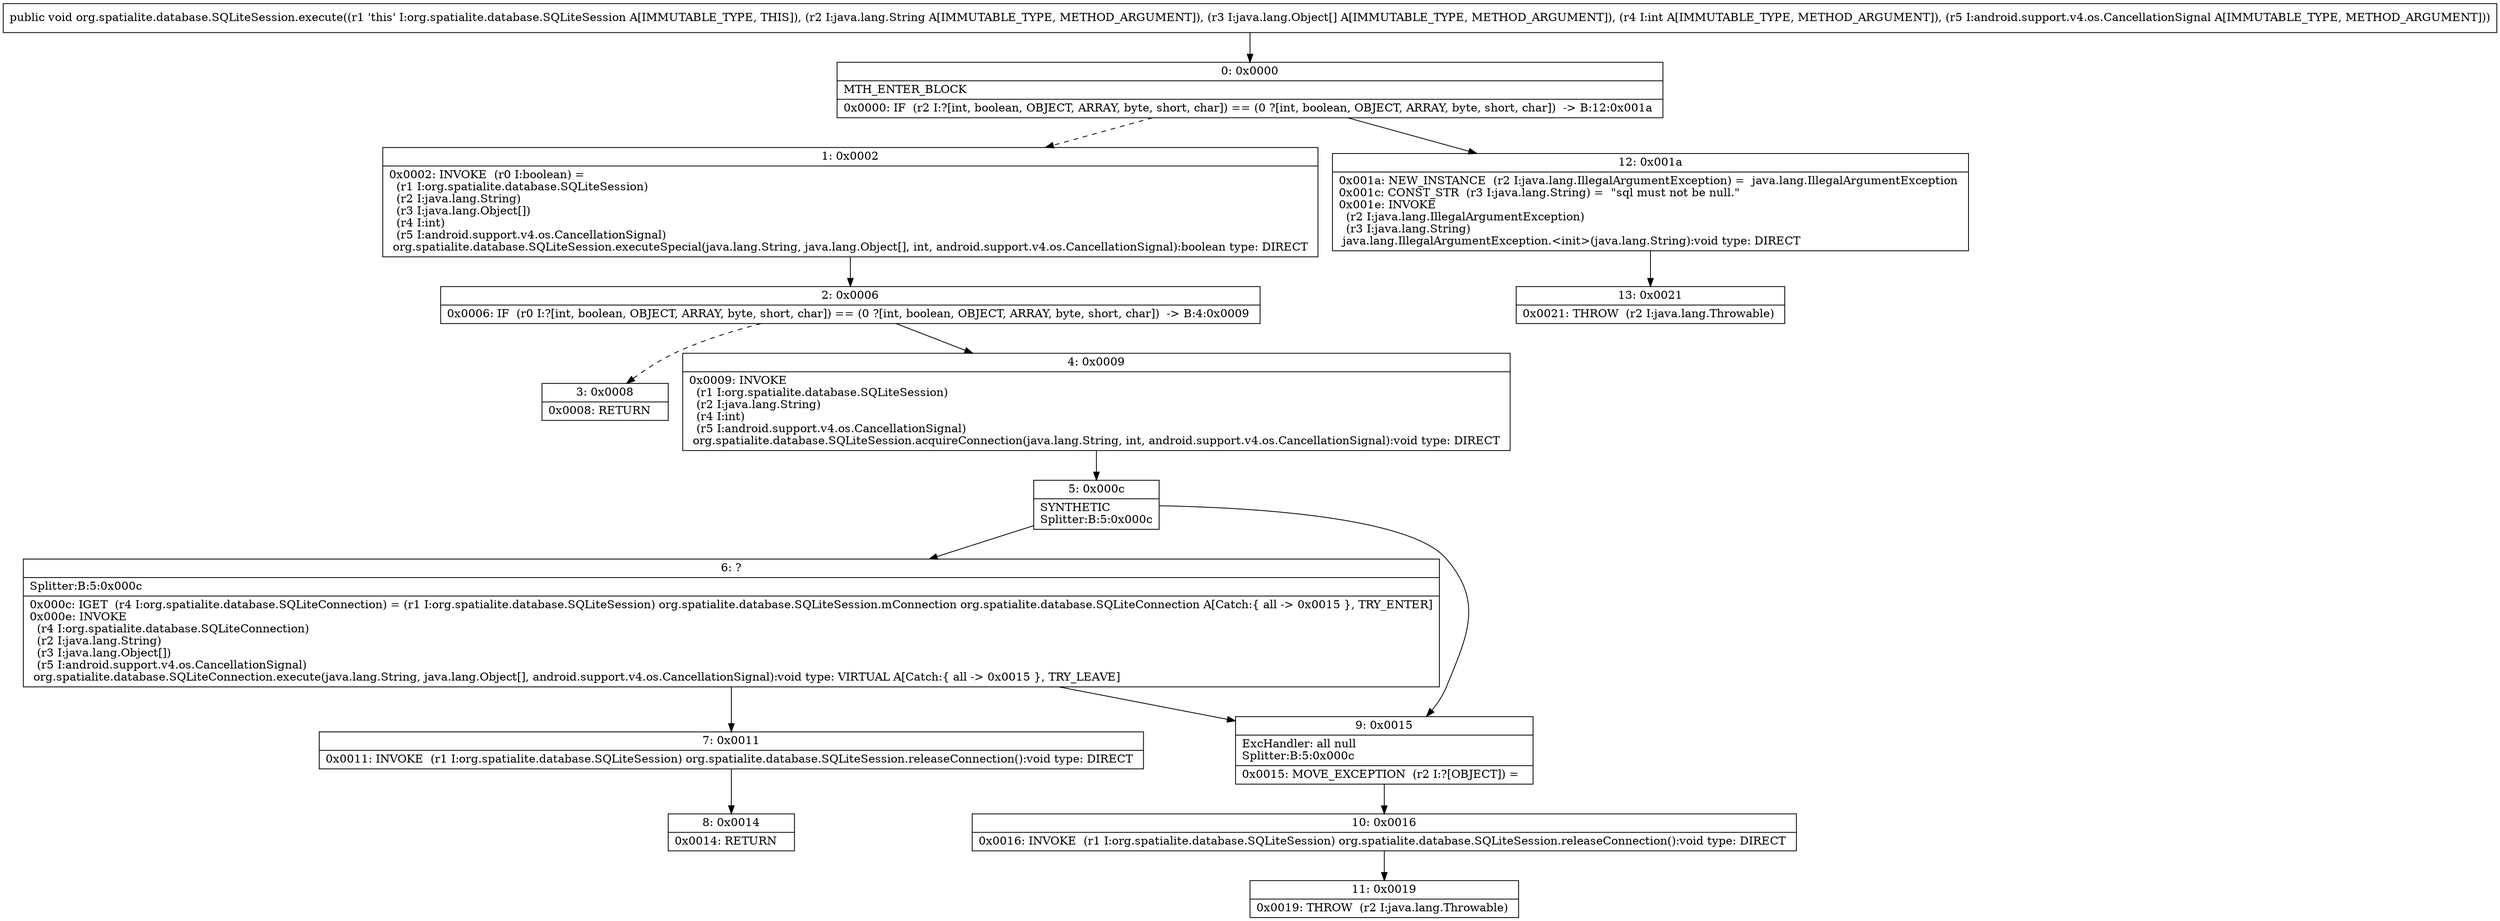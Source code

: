 digraph "CFG fororg.spatialite.database.SQLiteSession.execute(Ljava\/lang\/String;[Ljava\/lang\/Object;ILandroid\/support\/v4\/os\/CancellationSignal;)V" {
Node_0 [shape=record,label="{0\:\ 0x0000|MTH_ENTER_BLOCK\l|0x0000: IF  (r2 I:?[int, boolean, OBJECT, ARRAY, byte, short, char]) == (0 ?[int, boolean, OBJECT, ARRAY, byte, short, char])  \-\> B:12:0x001a \l}"];
Node_1 [shape=record,label="{1\:\ 0x0002|0x0002: INVOKE  (r0 I:boolean) = \l  (r1 I:org.spatialite.database.SQLiteSession)\l  (r2 I:java.lang.String)\l  (r3 I:java.lang.Object[])\l  (r4 I:int)\l  (r5 I:android.support.v4.os.CancellationSignal)\l org.spatialite.database.SQLiteSession.executeSpecial(java.lang.String, java.lang.Object[], int, android.support.v4.os.CancellationSignal):boolean type: DIRECT \l}"];
Node_2 [shape=record,label="{2\:\ 0x0006|0x0006: IF  (r0 I:?[int, boolean, OBJECT, ARRAY, byte, short, char]) == (0 ?[int, boolean, OBJECT, ARRAY, byte, short, char])  \-\> B:4:0x0009 \l}"];
Node_3 [shape=record,label="{3\:\ 0x0008|0x0008: RETURN   \l}"];
Node_4 [shape=record,label="{4\:\ 0x0009|0x0009: INVOKE  \l  (r1 I:org.spatialite.database.SQLiteSession)\l  (r2 I:java.lang.String)\l  (r4 I:int)\l  (r5 I:android.support.v4.os.CancellationSignal)\l org.spatialite.database.SQLiteSession.acquireConnection(java.lang.String, int, android.support.v4.os.CancellationSignal):void type: DIRECT \l}"];
Node_5 [shape=record,label="{5\:\ 0x000c|SYNTHETIC\lSplitter:B:5:0x000c\l}"];
Node_6 [shape=record,label="{6\:\ ?|Splitter:B:5:0x000c\l|0x000c: IGET  (r4 I:org.spatialite.database.SQLiteConnection) = (r1 I:org.spatialite.database.SQLiteSession) org.spatialite.database.SQLiteSession.mConnection org.spatialite.database.SQLiteConnection A[Catch:\{ all \-\> 0x0015 \}, TRY_ENTER]\l0x000e: INVOKE  \l  (r4 I:org.spatialite.database.SQLiteConnection)\l  (r2 I:java.lang.String)\l  (r3 I:java.lang.Object[])\l  (r5 I:android.support.v4.os.CancellationSignal)\l org.spatialite.database.SQLiteConnection.execute(java.lang.String, java.lang.Object[], android.support.v4.os.CancellationSignal):void type: VIRTUAL A[Catch:\{ all \-\> 0x0015 \}, TRY_LEAVE]\l}"];
Node_7 [shape=record,label="{7\:\ 0x0011|0x0011: INVOKE  (r1 I:org.spatialite.database.SQLiteSession) org.spatialite.database.SQLiteSession.releaseConnection():void type: DIRECT \l}"];
Node_8 [shape=record,label="{8\:\ 0x0014|0x0014: RETURN   \l}"];
Node_9 [shape=record,label="{9\:\ 0x0015|ExcHandler: all null\lSplitter:B:5:0x000c\l|0x0015: MOVE_EXCEPTION  (r2 I:?[OBJECT]) =  \l}"];
Node_10 [shape=record,label="{10\:\ 0x0016|0x0016: INVOKE  (r1 I:org.spatialite.database.SQLiteSession) org.spatialite.database.SQLiteSession.releaseConnection():void type: DIRECT \l}"];
Node_11 [shape=record,label="{11\:\ 0x0019|0x0019: THROW  (r2 I:java.lang.Throwable) \l}"];
Node_12 [shape=record,label="{12\:\ 0x001a|0x001a: NEW_INSTANCE  (r2 I:java.lang.IllegalArgumentException) =  java.lang.IllegalArgumentException \l0x001c: CONST_STR  (r3 I:java.lang.String) =  \"sql must not be null.\" \l0x001e: INVOKE  \l  (r2 I:java.lang.IllegalArgumentException)\l  (r3 I:java.lang.String)\l java.lang.IllegalArgumentException.\<init\>(java.lang.String):void type: DIRECT \l}"];
Node_13 [shape=record,label="{13\:\ 0x0021|0x0021: THROW  (r2 I:java.lang.Throwable) \l}"];
MethodNode[shape=record,label="{public void org.spatialite.database.SQLiteSession.execute((r1 'this' I:org.spatialite.database.SQLiteSession A[IMMUTABLE_TYPE, THIS]), (r2 I:java.lang.String A[IMMUTABLE_TYPE, METHOD_ARGUMENT]), (r3 I:java.lang.Object[] A[IMMUTABLE_TYPE, METHOD_ARGUMENT]), (r4 I:int A[IMMUTABLE_TYPE, METHOD_ARGUMENT]), (r5 I:android.support.v4.os.CancellationSignal A[IMMUTABLE_TYPE, METHOD_ARGUMENT])) }"];
MethodNode -> Node_0;
Node_0 -> Node_1[style=dashed];
Node_0 -> Node_12;
Node_1 -> Node_2;
Node_2 -> Node_3[style=dashed];
Node_2 -> Node_4;
Node_4 -> Node_5;
Node_5 -> Node_6;
Node_5 -> Node_9;
Node_6 -> Node_7;
Node_6 -> Node_9;
Node_7 -> Node_8;
Node_9 -> Node_10;
Node_10 -> Node_11;
Node_12 -> Node_13;
}

